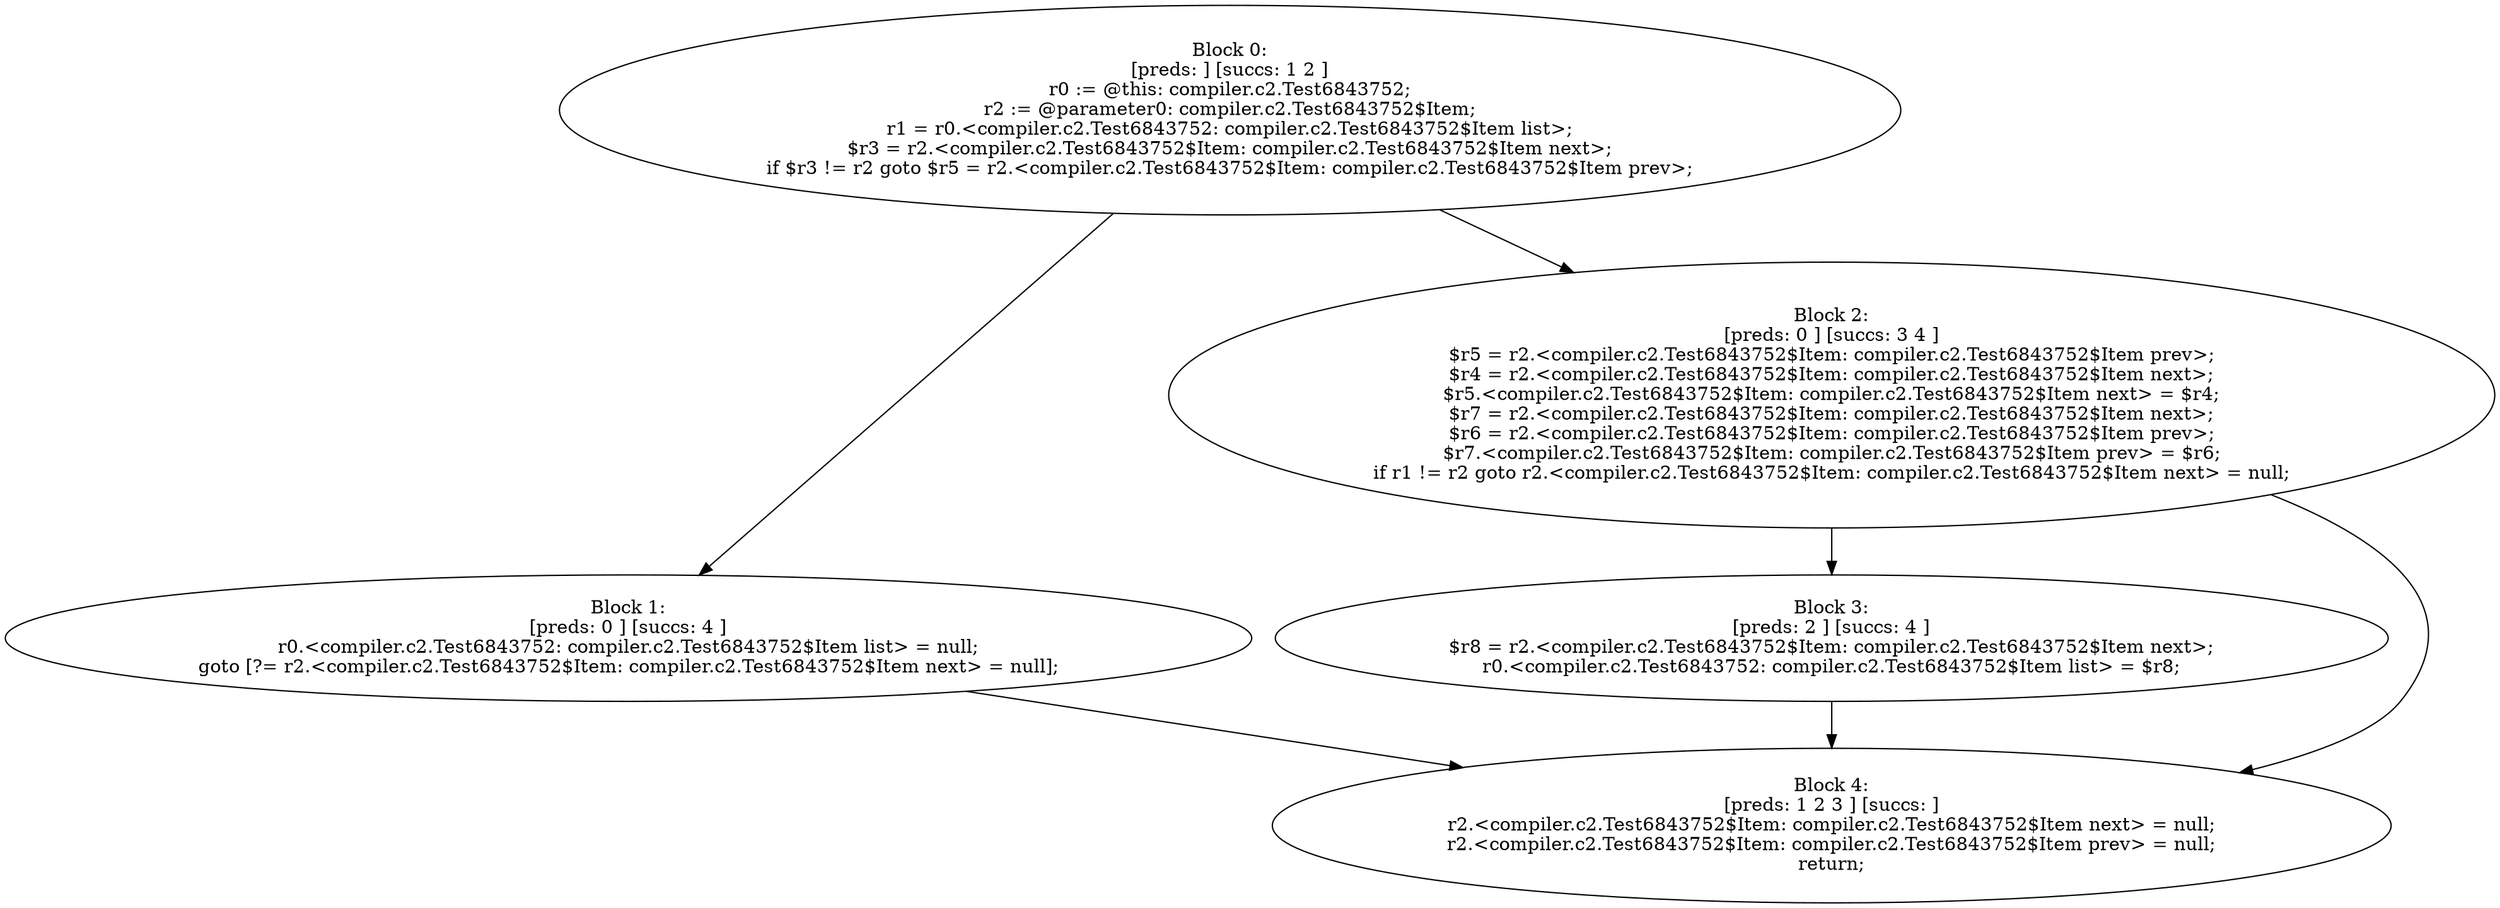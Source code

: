 digraph "unitGraph" {
    "Block 0:
[preds: ] [succs: 1 2 ]
r0 := @this: compiler.c2.Test6843752;
r2 := @parameter0: compiler.c2.Test6843752$Item;
r1 = r0.<compiler.c2.Test6843752: compiler.c2.Test6843752$Item list>;
$r3 = r2.<compiler.c2.Test6843752$Item: compiler.c2.Test6843752$Item next>;
if $r3 != r2 goto $r5 = r2.<compiler.c2.Test6843752$Item: compiler.c2.Test6843752$Item prev>;
"
    "Block 1:
[preds: 0 ] [succs: 4 ]
r0.<compiler.c2.Test6843752: compiler.c2.Test6843752$Item list> = null;
goto [?= r2.<compiler.c2.Test6843752$Item: compiler.c2.Test6843752$Item next> = null];
"
    "Block 2:
[preds: 0 ] [succs: 3 4 ]
$r5 = r2.<compiler.c2.Test6843752$Item: compiler.c2.Test6843752$Item prev>;
$r4 = r2.<compiler.c2.Test6843752$Item: compiler.c2.Test6843752$Item next>;
$r5.<compiler.c2.Test6843752$Item: compiler.c2.Test6843752$Item next> = $r4;
$r7 = r2.<compiler.c2.Test6843752$Item: compiler.c2.Test6843752$Item next>;
$r6 = r2.<compiler.c2.Test6843752$Item: compiler.c2.Test6843752$Item prev>;
$r7.<compiler.c2.Test6843752$Item: compiler.c2.Test6843752$Item prev> = $r6;
if r1 != r2 goto r2.<compiler.c2.Test6843752$Item: compiler.c2.Test6843752$Item next> = null;
"
    "Block 3:
[preds: 2 ] [succs: 4 ]
$r8 = r2.<compiler.c2.Test6843752$Item: compiler.c2.Test6843752$Item next>;
r0.<compiler.c2.Test6843752: compiler.c2.Test6843752$Item list> = $r8;
"
    "Block 4:
[preds: 1 2 3 ] [succs: ]
r2.<compiler.c2.Test6843752$Item: compiler.c2.Test6843752$Item next> = null;
r2.<compiler.c2.Test6843752$Item: compiler.c2.Test6843752$Item prev> = null;
return;
"
    "Block 0:
[preds: ] [succs: 1 2 ]
r0 := @this: compiler.c2.Test6843752;
r2 := @parameter0: compiler.c2.Test6843752$Item;
r1 = r0.<compiler.c2.Test6843752: compiler.c2.Test6843752$Item list>;
$r3 = r2.<compiler.c2.Test6843752$Item: compiler.c2.Test6843752$Item next>;
if $r3 != r2 goto $r5 = r2.<compiler.c2.Test6843752$Item: compiler.c2.Test6843752$Item prev>;
"->"Block 1:
[preds: 0 ] [succs: 4 ]
r0.<compiler.c2.Test6843752: compiler.c2.Test6843752$Item list> = null;
goto [?= r2.<compiler.c2.Test6843752$Item: compiler.c2.Test6843752$Item next> = null];
";
    "Block 0:
[preds: ] [succs: 1 2 ]
r0 := @this: compiler.c2.Test6843752;
r2 := @parameter0: compiler.c2.Test6843752$Item;
r1 = r0.<compiler.c2.Test6843752: compiler.c2.Test6843752$Item list>;
$r3 = r2.<compiler.c2.Test6843752$Item: compiler.c2.Test6843752$Item next>;
if $r3 != r2 goto $r5 = r2.<compiler.c2.Test6843752$Item: compiler.c2.Test6843752$Item prev>;
"->"Block 2:
[preds: 0 ] [succs: 3 4 ]
$r5 = r2.<compiler.c2.Test6843752$Item: compiler.c2.Test6843752$Item prev>;
$r4 = r2.<compiler.c2.Test6843752$Item: compiler.c2.Test6843752$Item next>;
$r5.<compiler.c2.Test6843752$Item: compiler.c2.Test6843752$Item next> = $r4;
$r7 = r2.<compiler.c2.Test6843752$Item: compiler.c2.Test6843752$Item next>;
$r6 = r2.<compiler.c2.Test6843752$Item: compiler.c2.Test6843752$Item prev>;
$r7.<compiler.c2.Test6843752$Item: compiler.c2.Test6843752$Item prev> = $r6;
if r1 != r2 goto r2.<compiler.c2.Test6843752$Item: compiler.c2.Test6843752$Item next> = null;
";
    "Block 1:
[preds: 0 ] [succs: 4 ]
r0.<compiler.c2.Test6843752: compiler.c2.Test6843752$Item list> = null;
goto [?= r2.<compiler.c2.Test6843752$Item: compiler.c2.Test6843752$Item next> = null];
"->"Block 4:
[preds: 1 2 3 ] [succs: ]
r2.<compiler.c2.Test6843752$Item: compiler.c2.Test6843752$Item next> = null;
r2.<compiler.c2.Test6843752$Item: compiler.c2.Test6843752$Item prev> = null;
return;
";
    "Block 2:
[preds: 0 ] [succs: 3 4 ]
$r5 = r2.<compiler.c2.Test6843752$Item: compiler.c2.Test6843752$Item prev>;
$r4 = r2.<compiler.c2.Test6843752$Item: compiler.c2.Test6843752$Item next>;
$r5.<compiler.c2.Test6843752$Item: compiler.c2.Test6843752$Item next> = $r4;
$r7 = r2.<compiler.c2.Test6843752$Item: compiler.c2.Test6843752$Item next>;
$r6 = r2.<compiler.c2.Test6843752$Item: compiler.c2.Test6843752$Item prev>;
$r7.<compiler.c2.Test6843752$Item: compiler.c2.Test6843752$Item prev> = $r6;
if r1 != r2 goto r2.<compiler.c2.Test6843752$Item: compiler.c2.Test6843752$Item next> = null;
"->"Block 3:
[preds: 2 ] [succs: 4 ]
$r8 = r2.<compiler.c2.Test6843752$Item: compiler.c2.Test6843752$Item next>;
r0.<compiler.c2.Test6843752: compiler.c2.Test6843752$Item list> = $r8;
";
    "Block 2:
[preds: 0 ] [succs: 3 4 ]
$r5 = r2.<compiler.c2.Test6843752$Item: compiler.c2.Test6843752$Item prev>;
$r4 = r2.<compiler.c2.Test6843752$Item: compiler.c2.Test6843752$Item next>;
$r5.<compiler.c2.Test6843752$Item: compiler.c2.Test6843752$Item next> = $r4;
$r7 = r2.<compiler.c2.Test6843752$Item: compiler.c2.Test6843752$Item next>;
$r6 = r2.<compiler.c2.Test6843752$Item: compiler.c2.Test6843752$Item prev>;
$r7.<compiler.c2.Test6843752$Item: compiler.c2.Test6843752$Item prev> = $r6;
if r1 != r2 goto r2.<compiler.c2.Test6843752$Item: compiler.c2.Test6843752$Item next> = null;
"->"Block 4:
[preds: 1 2 3 ] [succs: ]
r2.<compiler.c2.Test6843752$Item: compiler.c2.Test6843752$Item next> = null;
r2.<compiler.c2.Test6843752$Item: compiler.c2.Test6843752$Item prev> = null;
return;
";
    "Block 3:
[preds: 2 ] [succs: 4 ]
$r8 = r2.<compiler.c2.Test6843752$Item: compiler.c2.Test6843752$Item next>;
r0.<compiler.c2.Test6843752: compiler.c2.Test6843752$Item list> = $r8;
"->"Block 4:
[preds: 1 2 3 ] [succs: ]
r2.<compiler.c2.Test6843752$Item: compiler.c2.Test6843752$Item next> = null;
r2.<compiler.c2.Test6843752$Item: compiler.c2.Test6843752$Item prev> = null;
return;
";
}
